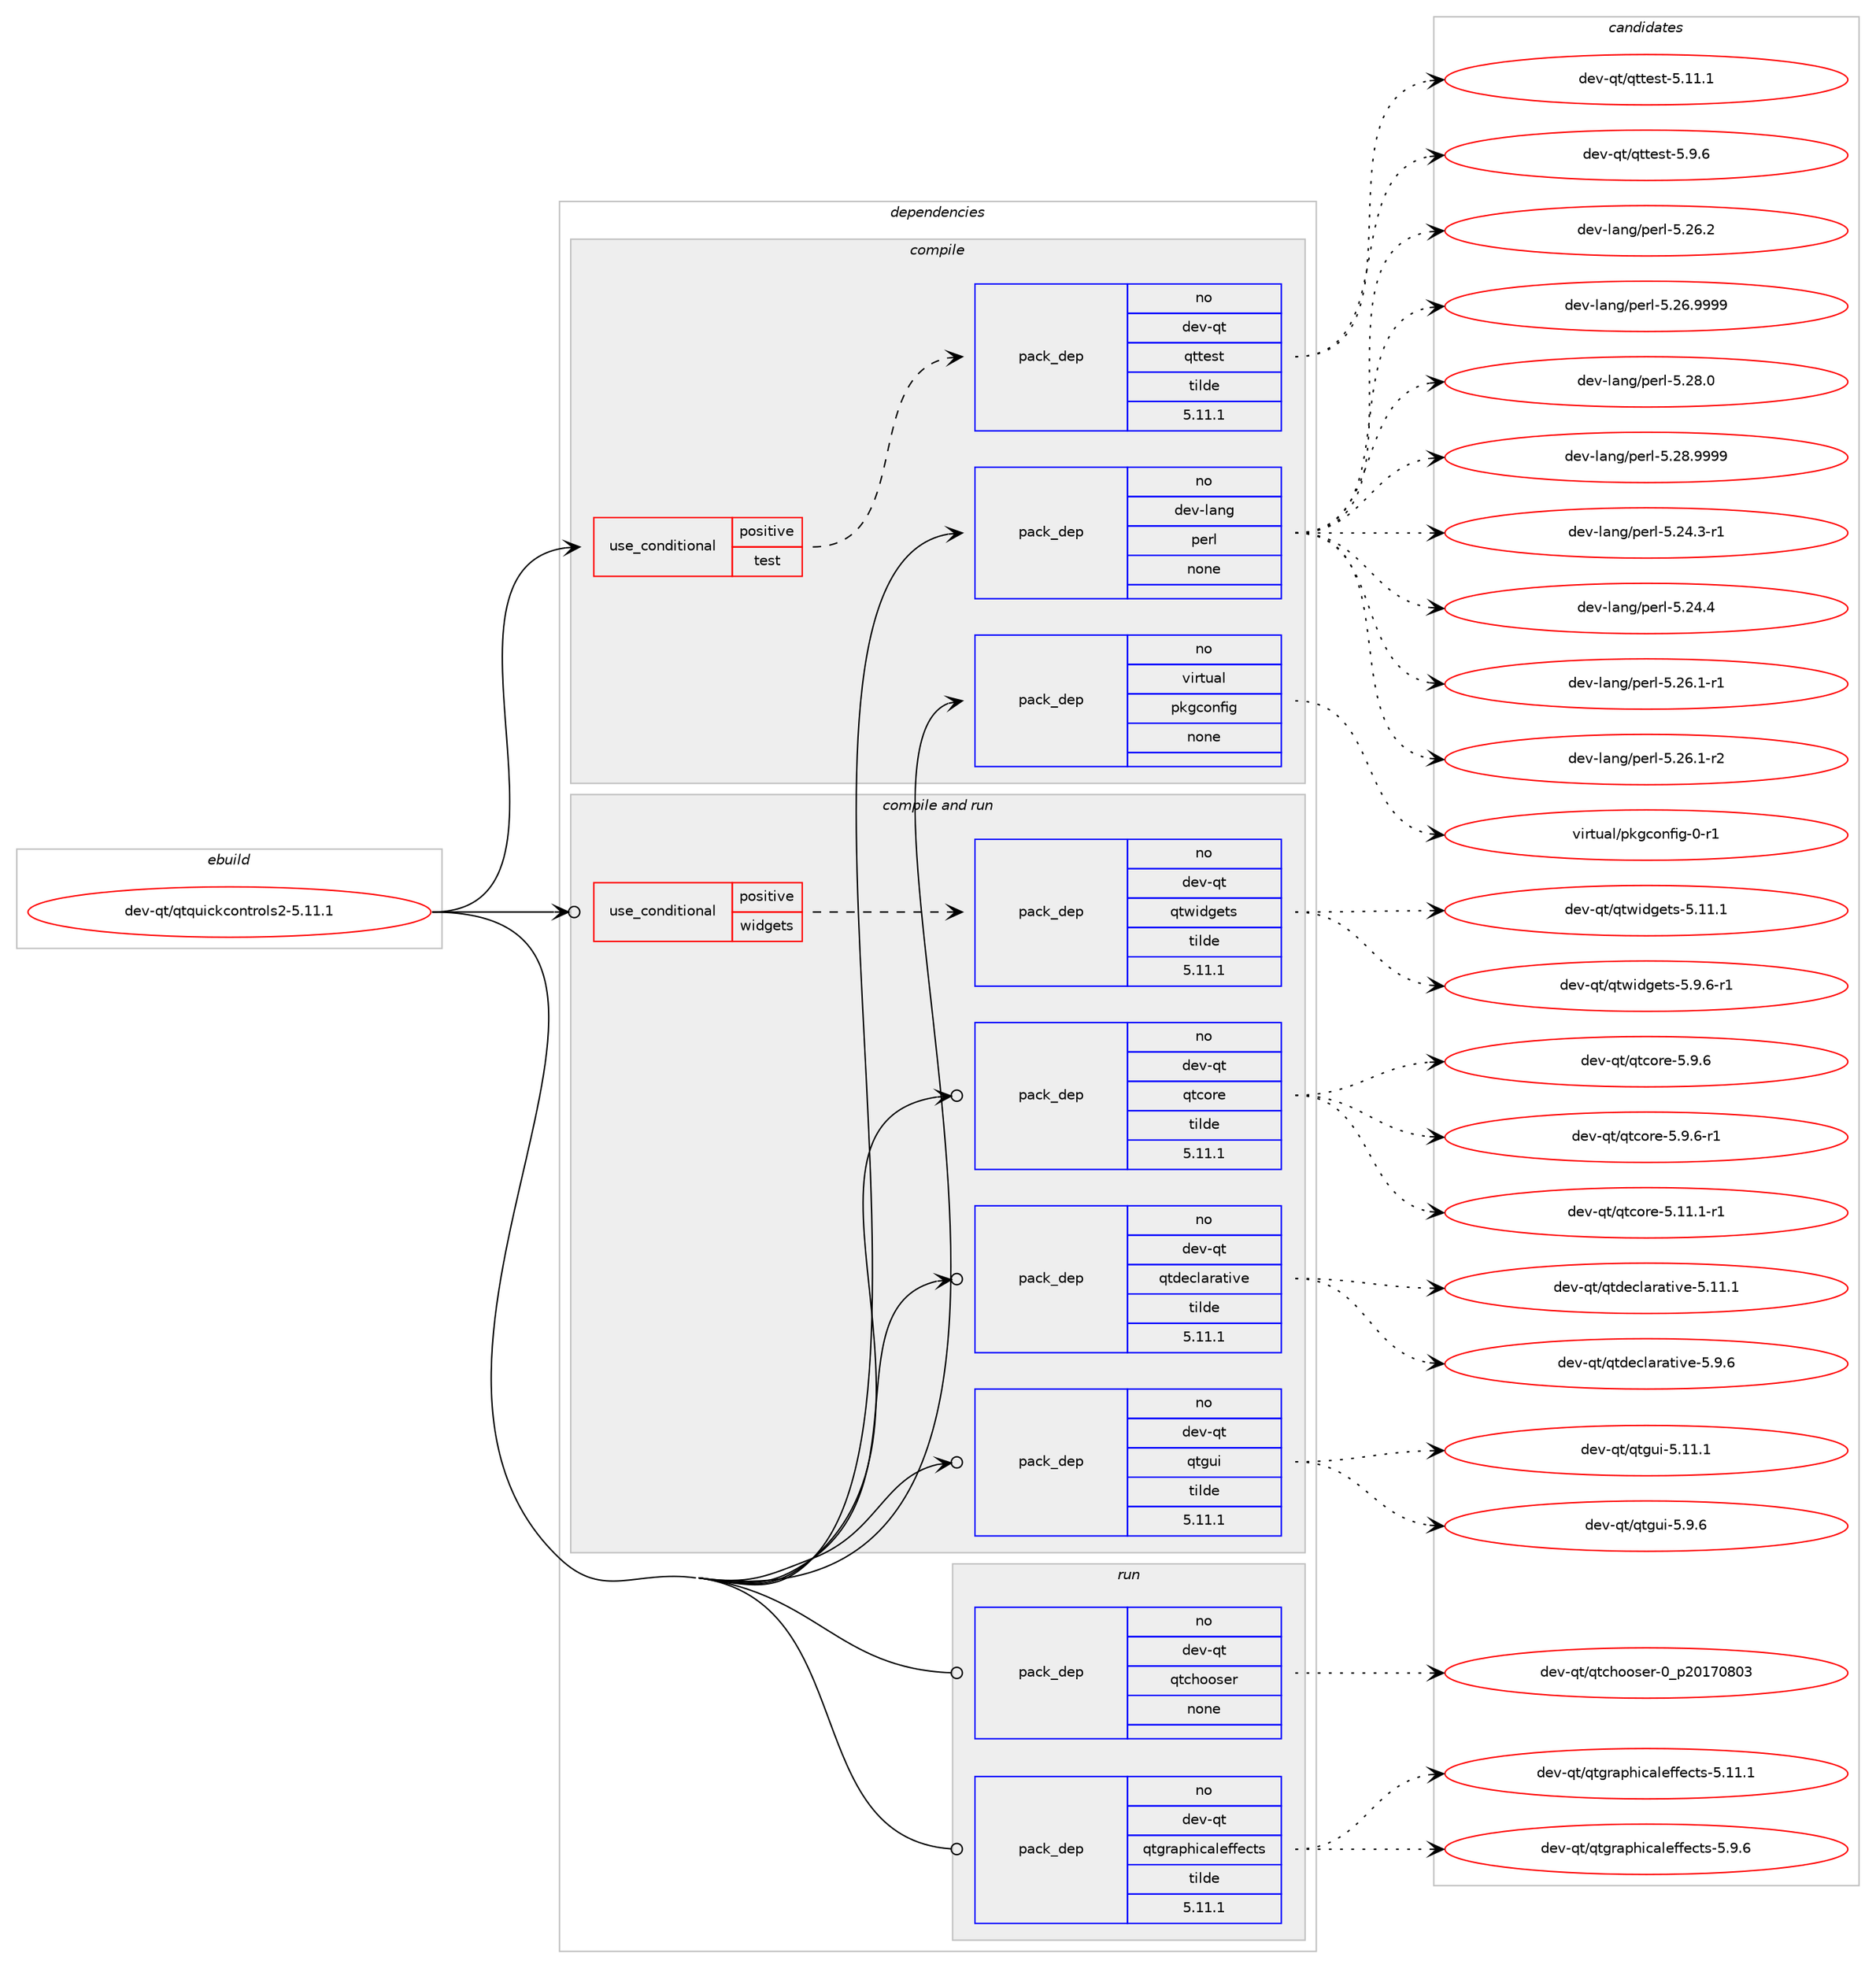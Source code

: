 digraph prolog {

# *************
# Graph options
# *************

newrank=true;
concentrate=true;
compound=true;
graph [rankdir=LR,fontname=Helvetica,fontsize=10,ranksep=1.5];#, ranksep=2.5, nodesep=0.2];
edge  [arrowhead=vee];
node  [fontname=Helvetica,fontsize=10];

# **********
# The ebuild
# **********

subgraph cluster_leftcol {
color=gray;
rank=same;
label=<<i>ebuild</i>>;
id [label="dev-qt/qtquickcontrols2-5.11.1", color=red, width=4, href="../dev-qt/qtquickcontrols2-5.11.1.svg"];
}

# ****************
# The dependencies
# ****************

subgraph cluster_midcol {
color=gray;
label=<<i>dependencies</i>>;
subgraph cluster_compile {
fillcolor="#eeeeee";
style=filled;
label=<<i>compile</i>>;
subgraph cond1205 {
dependency5431 [label=<<TABLE BORDER="0" CELLBORDER="1" CELLSPACING="0" CELLPADDING="4"><TR><TD ROWSPAN="3" CELLPADDING="10">use_conditional</TD></TR><TR><TD>positive</TD></TR><TR><TD>test</TD></TR></TABLE>>, shape=none, color=red];
subgraph pack4106 {
dependency5432 [label=<<TABLE BORDER="0" CELLBORDER="1" CELLSPACING="0" CELLPADDING="4" WIDTH="220"><TR><TD ROWSPAN="6" CELLPADDING="30">pack_dep</TD></TR><TR><TD WIDTH="110">no</TD></TR><TR><TD>dev-qt</TD></TR><TR><TD>qttest</TD></TR><TR><TD>tilde</TD></TR><TR><TD>5.11.1</TD></TR></TABLE>>, shape=none, color=blue];
}
dependency5431:e -> dependency5432:w [weight=20,style="dashed",arrowhead="vee"];
}
id:e -> dependency5431:w [weight=20,style="solid",arrowhead="vee"];
subgraph pack4107 {
dependency5433 [label=<<TABLE BORDER="0" CELLBORDER="1" CELLSPACING="0" CELLPADDING="4" WIDTH="220"><TR><TD ROWSPAN="6" CELLPADDING="30">pack_dep</TD></TR><TR><TD WIDTH="110">no</TD></TR><TR><TD>dev-lang</TD></TR><TR><TD>perl</TD></TR><TR><TD>none</TD></TR><TR><TD></TD></TR></TABLE>>, shape=none, color=blue];
}
id:e -> dependency5433:w [weight=20,style="solid",arrowhead="vee"];
subgraph pack4108 {
dependency5434 [label=<<TABLE BORDER="0" CELLBORDER="1" CELLSPACING="0" CELLPADDING="4" WIDTH="220"><TR><TD ROWSPAN="6" CELLPADDING="30">pack_dep</TD></TR><TR><TD WIDTH="110">no</TD></TR><TR><TD>virtual</TD></TR><TR><TD>pkgconfig</TD></TR><TR><TD>none</TD></TR><TR><TD></TD></TR></TABLE>>, shape=none, color=blue];
}
id:e -> dependency5434:w [weight=20,style="solid",arrowhead="vee"];
}
subgraph cluster_compileandrun {
fillcolor="#eeeeee";
style=filled;
label=<<i>compile and run</i>>;
subgraph cond1206 {
dependency5435 [label=<<TABLE BORDER="0" CELLBORDER="1" CELLSPACING="0" CELLPADDING="4"><TR><TD ROWSPAN="3" CELLPADDING="10">use_conditional</TD></TR><TR><TD>positive</TD></TR><TR><TD>widgets</TD></TR></TABLE>>, shape=none, color=red];
subgraph pack4109 {
dependency5436 [label=<<TABLE BORDER="0" CELLBORDER="1" CELLSPACING="0" CELLPADDING="4" WIDTH="220"><TR><TD ROWSPAN="6" CELLPADDING="30">pack_dep</TD></TR><TR><TD WIDTH="110">no</TD></TR><TR><TD>dev-qt</TD></TR><TR><TD>qtwidgets</TD></TR><TR><TD>tilde</TD></TR><TR><TD>5.11.1</TD></TR></TABLE>>, shape=none, color=blue];
}
dependency5435:e -> dependency5436:w [weight=20,style="dashed",arrowhead="vee"];
}
id:e -> dependency5435:w [weight=20,style="solid",arrowhead="odotvee"];
subgraph pack4110 {
dependency5437 [label=<<TABLE BORDER="0" CELLBORDER="1" CELLSPACING="0" CELLPADDING="4" WIDTH="220"><TR><TD ROWSPAN="6" CELLPADDING="30">pack_dep</TD></TR><TR><TD WIDTH="110">no</TD></TR><TR><TD>dev-qt</TD></TR><TR><TD>qtcore</TD></TR><TR><TD>tilde</TD></TR><TR><TD>5.11.1</TD></TR></TABLE>>, shape=none, color=blue];
}
id:e -> dependency5437:w [weight=20,style="solid",arrowhead="odotvee"];
subgraph pack4111 {
dependency5438 [label=<<TABLE BORDER="0" CELLBORDER="1" CELLSPACING="0" CELLPADDING="4" WIDTH="220"><TR><TD ROWSPAN="6" CELLPADDING="30">pack_dep</TD></TR><TR><TD WIDTH="110">no</TD></TR><TR><TD>dev-qt</TD></TR><TR><TD>qtdeclarative</TD></TR><TR><TD>tilde</TD></TR><TR><TD>5.11.1</TD></TR></TABLE>>, shape=none, color=blue];
}
id:e -> dependency5438:w [weight=20,style="solid",arrowhead="odotvee"];
subgraph pack4112 {
dependency5439 [label=<<TABLE BORDER="0" CELLBORDER="1" CELLSPACING="0" CELLPADDING="4" WIDTH="220"><TR><TD ROWSPAN="6" CELLPADDING="30">pack_dep</TD></TR><TR><TD WIDTH="110">no</TD></TR><TR><TD>dev-qt</TD></TR><TR><TD>qtgui</TD></TR><TR><TD>tilde</TD></TR><TR><TD>5.11.1</TD></TR></TABLE>>, shape=none, color=blue];
}
id:e -> dependency5439:w [weight=20,style="solid",arrowhead="odotvee"];
}
subgraph cluster_run {
fillcolor="#eeeeee";
style=filled;
label=<<i>run</i>>;
subgraph pack4113 {
dependency5440 [label=<<TABLE BORDER="0" CELLBORDER="1" CELLSPACING="0" CELLPADDING="4" WIDTH="220"><TR><TD ROWSPAN="6" CELLPADDING="30">pack_dep</TD></TR><TR><TD WIDTH="110">no</TD></TR><TR><TD>dev-qt</TD></TR><TR><TD>qtchooser</TD></TR><TR><TD>none</TD></TR><TR><TD></TD></TR></TABLE>>, shape=none, color=blue];
}
id:e -> dependency5440:w [weight=20,style="solid",arrowhead="odot"];
subgraph pack4114 {
dependency5441 [label=<<TABLE BORDER="0" CELLBORDER="1" CELLSPACING="0" CELLPADDING="4" WIDTH="220"><TR><TD ROWSPAN="6" CELLPADDING="30">pack_dep</TD></TR><TR><TD WIDTH="110">no</TD></TR><TR><TD>dev-qt</TD></TR><TR><TD>qtgraphicaleffects</TD></TR><TR><TD>tilde</TD></TR><TR><TD>5.11.1</TD></TR></TABLE>>, shape=none, color=blue];
}
id:e -> dependency5441:w [weight=20,style="solid",arrowhead="odot"];
}
}

# **************
# The candidates
# **************

subgraph cluster_choices {
rank=same;
color=gray;
label=<<i>candidates</i>>;

subgraph choice4106 {
color=black;
nodesep=1;
choice100101118451131164711311611610111511645534649494649 [label="dev-qt/qttest-5.11.1", color=red, width=4,href="../dev-qt/qttest-5.11.1.svg"];
choice1001011184511311647113116116101115116455346574654 [label="dev-qt/qttest-5.9.6", color=red, width=4,href="../dev-qt/qttest-5.9.6.svg"];
dependency5432:e -> choice100101118451131164711311611610111511645534649494649:w [style=dotted,weight="100"];
dependency5432:e -> choice1001011184511311647113116116101115116455346574654:w [style=dotted,weight="100"];
}
subgraph choice4107 {
color=black;
nodesep=1;
choice100101118451089711010347112101114108455346505246514511449 [label="dev-lang/perl-5.24.3-r1", color=red, width=4,href="../dev-lang/perl-5.24.3-r1.svg"];
choice10010111845108971101034711210111410845534650524652 [label="dev-lang/perl-5.24.4", color=red, width=4,href="../dev-lang/perl-5.24.4.svg"];
choice100101118451089711010347112101114108455346505446494511449 [label="dev-lang/perl-5.26.1-r1", color=red, width=4,href="../dev-lang/perl-5.26.1-r1.svg"];
choice100101118451089711010347112101114108455346505446494511450 [label="dev-lang/perl-5.26.1-r2", color=red, width=4,href="../dev-lang/perl-5.26.1-r2.svg"];
choice10010111845108971101034711210111410845534650544650 [label="dev-lang/perl-5.26.2", color=red, width=4,href="../dev-lang/perl-5.26.2.svg"];
choice10010111845108971101034711210111410845534650544657575757 [label="dev-lang/perl-5.26.9999", color=red, width=4,href="../dev-lang/perl-5.26.9999.svg"];
choice10010111845108971101034711210111410845534650564648 [label="dev-lang/perl-5.28.0", color=red, width=4,href="../dev-lang/perl-5.28.0.svg"];
choice10010111845108971101034711210111410845534650564657575757 [label="dev-lang/perl-5.28.9999", color=red, width=4,href="../dev-lang/perl-5.28.9999.svg"];
dependency5433:e -> choice100101118451089711010347112101114108455346505246514511449:w [style=dotted,weight="100"];
dependency5433:e -> choice10010111845108971101034711210111410845534650524652:w [style=dotted,weight="100"];
dependency5433:e -> choice100101118451089711010347112101114108455346505446494511449:w [style=dotted,weight="100"];
dependency5433:e -> choice100101118451089711010347112101114108455346505446494511450:w [style=dotted,weight="100"];
dependency5433:e -> choice10010111845108971101034711210111410845534650544650:w [style=dotted,weight="100"];
dependency5433:e -> choice10010111845108971101034711210111410845534650544657575757:w [style=dotted,weight="100"];
dependency5433:e -> choice10010111845108971101034711210111410845534650564648:w [style=dotted,weight="100"];
dependency5433:e -> choice10010111845108971101034711210111410845534650564657575757:w [style=dotted,weight="100"];
}
subgraph choice4108 {
color=black;
nodesep=1;
choice11810511411611797108471121071039911111010210510345484511449 [label="virtual/pkgconfig-0-r1", color=red, width=4,href="../virtual/pkgconfig-0-r1.svg"];
dependency5434:e -> choice11810511411611797108471121071039911111010210510345484511449:w [style=dotted,weight="100"];
}
subgraph choice4109 {
color=black;
nodesep=1;
choice100101118451131164711311611910510010310111611545534649494649 [label="dev-qt/qtwidgets-5.11.1", color=red, width=4,href="../dev-qt/qtwidgets-5.11.1.svg"];
choice10010111845113116471131161191051001031011161154553465746544511449 [label="dev-qt/qtwidgets-5.9.6-r1", color=red, width=4,href="../dev-qt/qtwidgets-5.9.6-r1.svg"];
dependency5436:e -> choice100101118451131164711311611910510010310111611545534649494649:w [style=dotted,weight="100"];
dependency5436:e -> choice10010111845113116471131161191051001031011161154553465746544511449:w [style=dotted,weight="100"];
}
subgraph choice4110 {
color=black;
nodesep=1;
choice100101118451131164711311699111114101455346494946494511449 [label="dev-qt/qtcore-5.11.1-r1", color=red, width=4,href="../dev-qt/qtcore-5.11.1-r1.svg"];
choice100101118451131164711311699111114101455346574654 [label="dev-qt/qtcore-5.9.6", color=red, width=4,href="../dev-qt/qtcore-5.9.6.svg"];
choice1001011184511311647113116991111141014553465746544511449 [label="dev-qt/qtcore-5.9.6-r1", color=red, width=4,href="../dev-qt/qtcore-5.9.6-r1.svg"];
dependency5437:e -> choice100101118451131164711311699111114101455346494946494511449:w [style=dotted,weight="100"];
dependency5437:e -> choice100101118451131164711311699111114101455346574654:w [style=dotted,weight="100"];
dependency5437:e -> choice1001011184511311647113116991111141014553465746544511449:w [style=dotted,weight="100"];
}
subgraph choice4111 {
color=black;
nodesep=1;
choice100101118451131164711311610010199108971149711610511810145534649494649 [label="dev-qt/qtdeclarative-5.11.1", color=red, width=4,href="../dev-qt/qtdeclarative-5.11.1.svg"];
choice1001011184511311647113116100101991089711497116105118101455346574654 [label="dev-qt/qtdeclarative-5.9.6", color=red, width=4,href="../dev-qt/qtdeclarative-5.9.6.svg"];
dependency5438:e -> choice100101118451131164711311610010199108971149711610511810145534649494649:w [style=dotted,weight="100"];
dependency5438:e -> choice1001011184511311647113116100101991089711497116105118101455346574654:w [style=dotted,weight="100"];
}
subgraph choice4112 {
color=black;
nodesep=1;
choice100101118451131164711311610311710545534649494649 [label="dev-qt/qtgui-5.11.1", color=red, width=4,href="../dev-qt/qtgui-5.11.1.svg"];
choice1001011184511311647113116103117105455346574654 [label="dev-qt/qtgui-5.9.6", color=red, width=4,href="../dev-qt/qtgui-5.9.6.svg"];
dependency5439:e -> choice100101118451131164711311610311710545534649494649:w [style=dotted,weight="100"];
dependency5439:e -> choice1001011184511311647113116103117105455346574654:w [style=dotted,weight="100"];
}
subgraph choice4113 {
color=black;
nodesep=1;
choice1001011184511311647113116991041111111151011144548951125048495548564851 [label="dev-qt/qtchooser-0_p20170803", color=red, width=4,href="../dev-qt/qtchooser-0_p20170803.svg"];
dependency5440:e -> choice1001011184511311647113116991041111111151011144548951125048495548564851:w [style=dotted,weight="100"];
}
subgraph choice4114 {
color=black;
nodesep=1;
choice10010111845113116471131161031149711210410599971081011021021019911611545534649494649 [label="dev-qt/qtgraphicaleffects-5.11.1", color=red, width=4,href="../dev-qt/qtgraphicaleffects-5.11.1.svg"];
choice100101118451131164711311610311497112104105999710810110210210199116115455346574654 [label="dev-qt/qtgraphicaleffects-5.9.6", color=red, width=4,href="../dev-qt/qtgraphicaleffects-5.9.6.svg"];
dependency5441:e -> choice10010111845113116471131161031149711210410599971081011021021019911611545534649494649:w [style=dotted,weight="100"];
dependency5441:e -> choice100101118451131164711311610311497112104105999710810110210210199116115455346574654:w [style=dotted,weight="100"];
}
}

}
